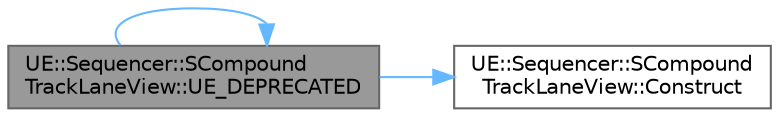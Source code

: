 digraph "UE::Sequencer::SCompoundTrackLaneView::UE_DEPRECATED"
{
 // INTERACTIVE_SVG=YES
 // LATEX_PDF_SIZE
  bgcolor="transparent";
  edge [fontname=Helvetica,fontsize=10,labelfontname=Helvetica,labelfontsize=10];
  node [fontname=Helvetica,fontsize=10,shape=box,height=0.2,width=0.4];
  rankdir="LR";
  Node1 [id="Node000001",label="UE::Sequencer::SCompound\lTrackLaneView::UE_DEPRECATED",height=0.2,width=0.4,color="gray40", fillcolor="grey60", style="filled", fontcolor="black",tooltip=" "];
  Node1 -> Node2 [id="edge1_Node000001_Node000002",color="steelblue1",style="solid",tooltip=" "];
  Node2 [id="Node000002",label="UE::Sequencer::SCompound\lTrackLaneView::Construct",height=0.2,width=0.4,color="grey40", fillcolor="white", style="filled",URL="$db/d94/classUE_1_1Sequencer_1_1SCompoundTrackLaneView.html#a9e72d847fb3b9773ead7b6d9093bcbc9",tooltip=" "];
  Node1 -> Node1 [id="edge2_Node000001_Node000001",color="steelblue1",style="solid",tooltip=" "];
}
